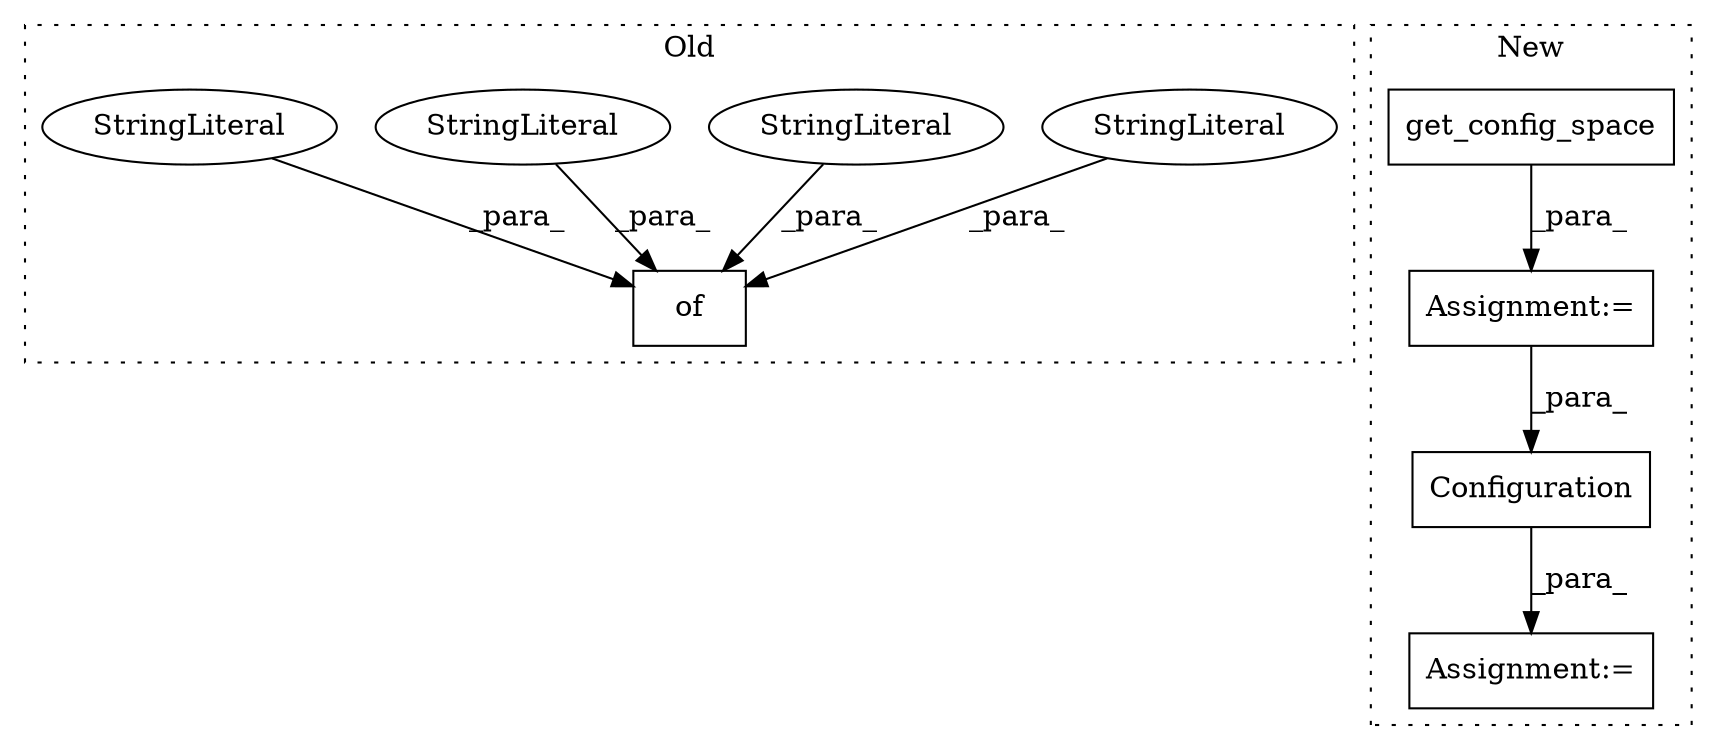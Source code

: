 digraph G {
subgraph cluster0 {
1 [label="of" a="32" s="697,715" l="3,1" shape="box"];
6 [label="StringLiteral" a="45" s="700" l="3" shape="ellipse"];
7 [label="StringLiteral" a="45" s="708" l="3" shape="ellipse"];
8 [label="StringLiteral" a="45" s="712" l="3" shape="ellipse"];
9 [label="StringLiteral" a="45" s="704" l="3" shape="ellipse"];
label = "Old";
style="dotted";
}
subgraph cluster1 {
2 [label="get_config_space" a="32" s="1308" l="18" shape="box"];
3 [label="Configuration" a="32" s="1340,1376" l="14,1" shape="box"];
4 [label="Assignment:=" a="7" s="1339" l="1" shape="box"];
5 [label="Assignment:=" a="7" s="1307" l="1" shape="box"];
label = "New";
style="dotted";
}
2 -> 5 [label="_para_"];
3 -> 4 [label="_para_"];
5 -> 3 [label="_para_"];
6 -> 1 [label="_para_"];
7 -> 1 [label="_para_"];
8 -> 1 [label="_para_"];
9 -> 1 [label="_para_"];
}